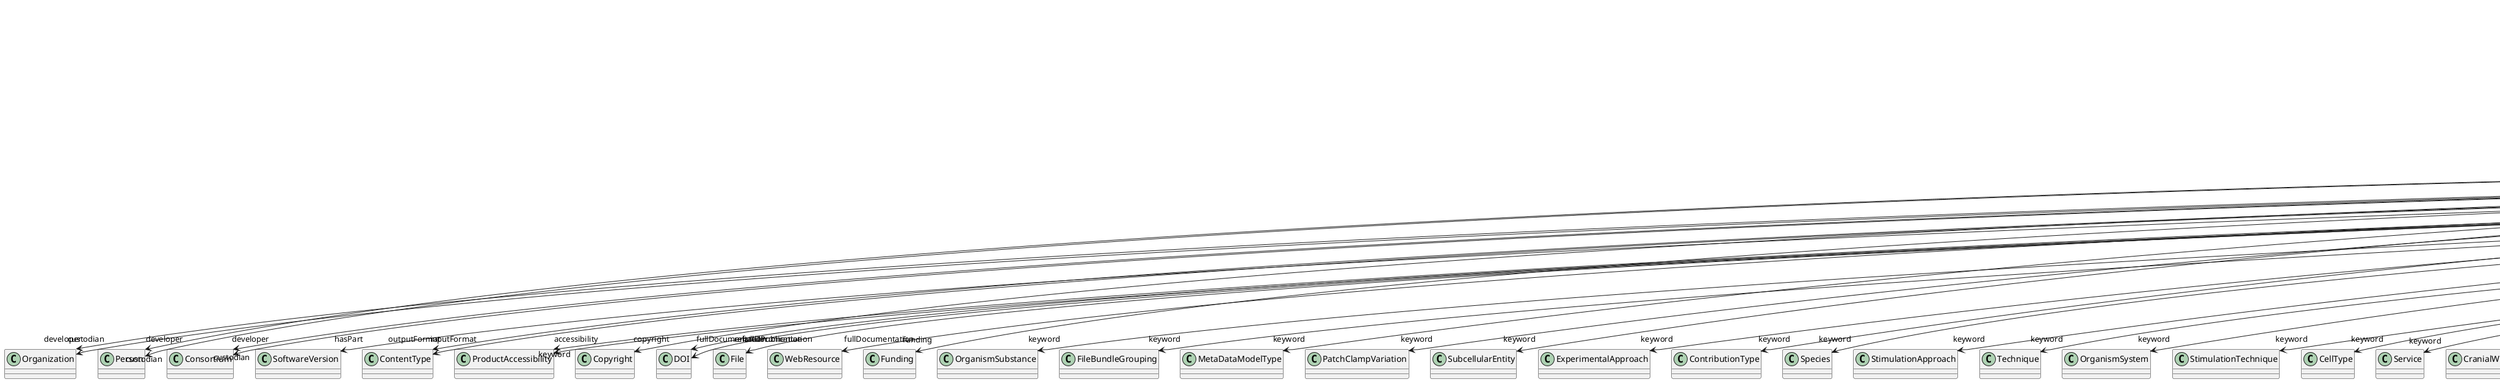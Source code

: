 @startuml
class WebServiceVersion {
+developer
+hasPart
+inputFormat
+isAlternativeVersionOf
+isNewVersionOf
+outputFormat
+accessibility
+copyright
+custodian
+description
+fullDocumentation
+fullName
+funding
+homepage
+howToCite
+keyword
+otherContribution
+relatedPublication
+releaseDate
+repository
+shortName
+supportChannel
+versionIdentifier
+versionInnovation

}
WebServiceVersion -d-> "developer" Organization
WebServiceVersion -d-> "developer" Person
WebServiceVersion -d-> "developer" Consortium
WebServiceVersion -d-> "hasPart" SoftwareVersion
WebServiceVersion -d-> "inputFormat" ContentType
WebServiceVersion -d-> "isAlternativeVersionOf" WebServiceVersion
WebServiceVersion -d-> "isNewVersionOf" WebServiceVersion
WebServiceVersion -d-> "outputFormat" ContentType
WebServiceVersion -d-> "accessibility" ProductAccessibility
WebServiceVersion -d-> "copyright" Copyright
WebServiceVersion -d-> "custodian" Organization
WebServiceVersion -d-> "custodian" Person
WebServiceVersion -d-> "custodian" Consortium
WebServiceVersion -d-> "fullDocumentation" DOI
WebServiceVersion -d-> "fullDocumentation" File
WebServiceVersion -d-> "fullDocumentation" WebResource
WebServiceVersion -d-> "funding" Funding
WebServiceVersion -d-> "keyword" OrganismSubstance
WebServiceVersion -d-> "keyword" FileBundleGrouping
WebServiceVersion -d-> "keyword" MetaDataModelType
WebServiceVersion -d-> "keyword" PatchClampVariation
WebServiceVersion -d-> "keyword" SubcellularEntity
WebServiceVersion -d-> "keyword" ExperimentalApproach
WebServiceVersion -d-> "keyword" ContributionType
WebServiceVersion -d-> "keyword" Species
WebServiceVersion -d-> "keyword" StimulationApproach
WebServiceVersion -d-> "keyword" Technique
WebServiceVersion -d-> "keyword" OrganismSystem
WebServiceVersion -d-> "keyword" StimulationTechnique
WebServiceVersion -d-> "keyword" CellType
WebServiceVersion -d-> "keyword" Service
WebServiceVersion -d-> "keyword" CranialWindowConstructionType
WebServiceVersion -d-> "keyword" Organ
WebServiceVersion -d-> "keyword" AuditoryStimulusType
WebServiceVersion -d-> "keyword" CellCultureType
WebServiceVersion -d-> "keyword" MolecularEntity
WebServiceVersion -d-> "keyword" Colormap
WebServiceVersion -d-> "keyword" ProgrammingLanguage
WebServiceVersion -d-> "keyword" Language
WebServiceVersion -d-> "keyword" SoftwareApplicationCategory
WebServiceVersion -d-> "keyword" TactileStimulusType
WebServiceVersion -d-> "keyword" AnnotationType
WebServiceVersion -d-> "keyword" SemanticDataType
WebServiceVersion -d-> "keyword" AgeCategory
WebServiceVersion -d-> "keyword" BreedingType
WebServiceVersion -d-> "keyword" ChemicalMixtureType
WebServiceVersion -d-> "keyword" QualitativeOverlap
WebServiceVersion -d-> "keyword" AnnotationCriteriaType
WebServiceVersion -d-> "keyword" Disease
WebServiceVersion -d-> "keyword" SetupType
WebServiceVersion -d-> "keyword" ModelAbstractionLevel
WebServiceVersion -d-> "keyword" AnatomicalIdentificationType
WebServiceVersion -d-> "keyword" MeasuredQuantity
WebServiceVersion -d-> "keyword" UnitOfMeasurement
WebServiceVersion -d-> "keyword" Handedness
WebServiceVersion -d-> "keyword" TissueSampleAttribute
WebServiceVersion -d-> "keyword" FileRepositoryType
WebServiceVersion -d-> "keyword" EthicsAssessment
WebServiceVersion -d-> "keyword" UBERONParcellation
WebServiceVersion -d-> "keyword" GeneticStrainType
WebServiceVersion -d-> "keyword" AtlasType
WebServiceVersion -d-> "keyword" AnatomicalPlane
WebServiceVersion -d-> "keyword" ModelScope
WebServiceVersion -d-> "keyword" EducationalLevel
WebServiceVersion -d-> "keyword" LearningResourceType
WebServiceVersion -d-> "keyword" DiseaseModel
WebServiceVersion -d-> "keyword" Terminology
WebServiceVersion -d-> "keyword" OperatingDevice
WebServiceVersion -d-> "keyword" GustatoryStimulusType
WebServiceVersion -d-> "keyword" PreparationType
WebServiceVersion -d-> "keyword" BiologicalOrder
WebServiceVersion -d-> "keyword" ElectricalStimulusType
WebServiceVersion -d-> "keyword" CriteriaQualityType
WebServiceVersion -d-> "keyword" OpticalStimulusType
WebServiceVersion -d-> "keyword" CranialWindowReinforcementType
WebServiceVersion -d-> "keyword" DeviceType
WebServiceVersion -d-> "keyword" ProductAccessibility
WebServiceVersion -d-> "keyword" SoftwareFeature
WebServiceVersion -d-> "keyword" OperatingSystem
WebServiceVersion -d-> "keyword" AnalysisTechnique
WebServiceVersion -d-> "keyword" AnatomicalAxesOrientation
WebServiceVersion -d-> "keyword" DataType
WebServiceVersion -d-> "keyword" DifferenceMeasure
WebServiceVersion -d-> "keyword" TypeOfUncertainty
WebServiceVersion -d-> "keyword" VisualStimulusType
WebServiceVersion -d-> "keyword" TermSuggestion
WebServiceVersion -d-> "keyword" Laterality
WebServiceVersion -d-> "keyword" SubjectAttribute
WebServiceVersion -d-> "keyword" TissueSampleType
WebServiceVersion -d-> "keyword" OlfactoryStimulusType
WebServiceVersion -d-> "keyword" FileUsageRole
WebServiceVersion -d-> "keyword" ActionStatusType
WebServiceVersion -d-> "keyword" BiologicalSex
WebServiceVersion -d-> "otherContribution" Contribution
WebServiceVersion -d-> "relatedPublication" ISBN
WebServiceVersion -d-> "relatedPublication" DOI
WebServiceVersion -d-> "relatedPublication" ISSN
WebServiceVersion -d-> "relatedPublication" HANDLE
WebServiceVersion -d-> "relatedPublication" Book
WebServiceVersion -d-> "relatedPublication" Chapter
WebServiceVersion -d-> "relatedPublication" ScholarlyArticle
WebServiceVersion -d-> "repository" FileRepository

@enduml